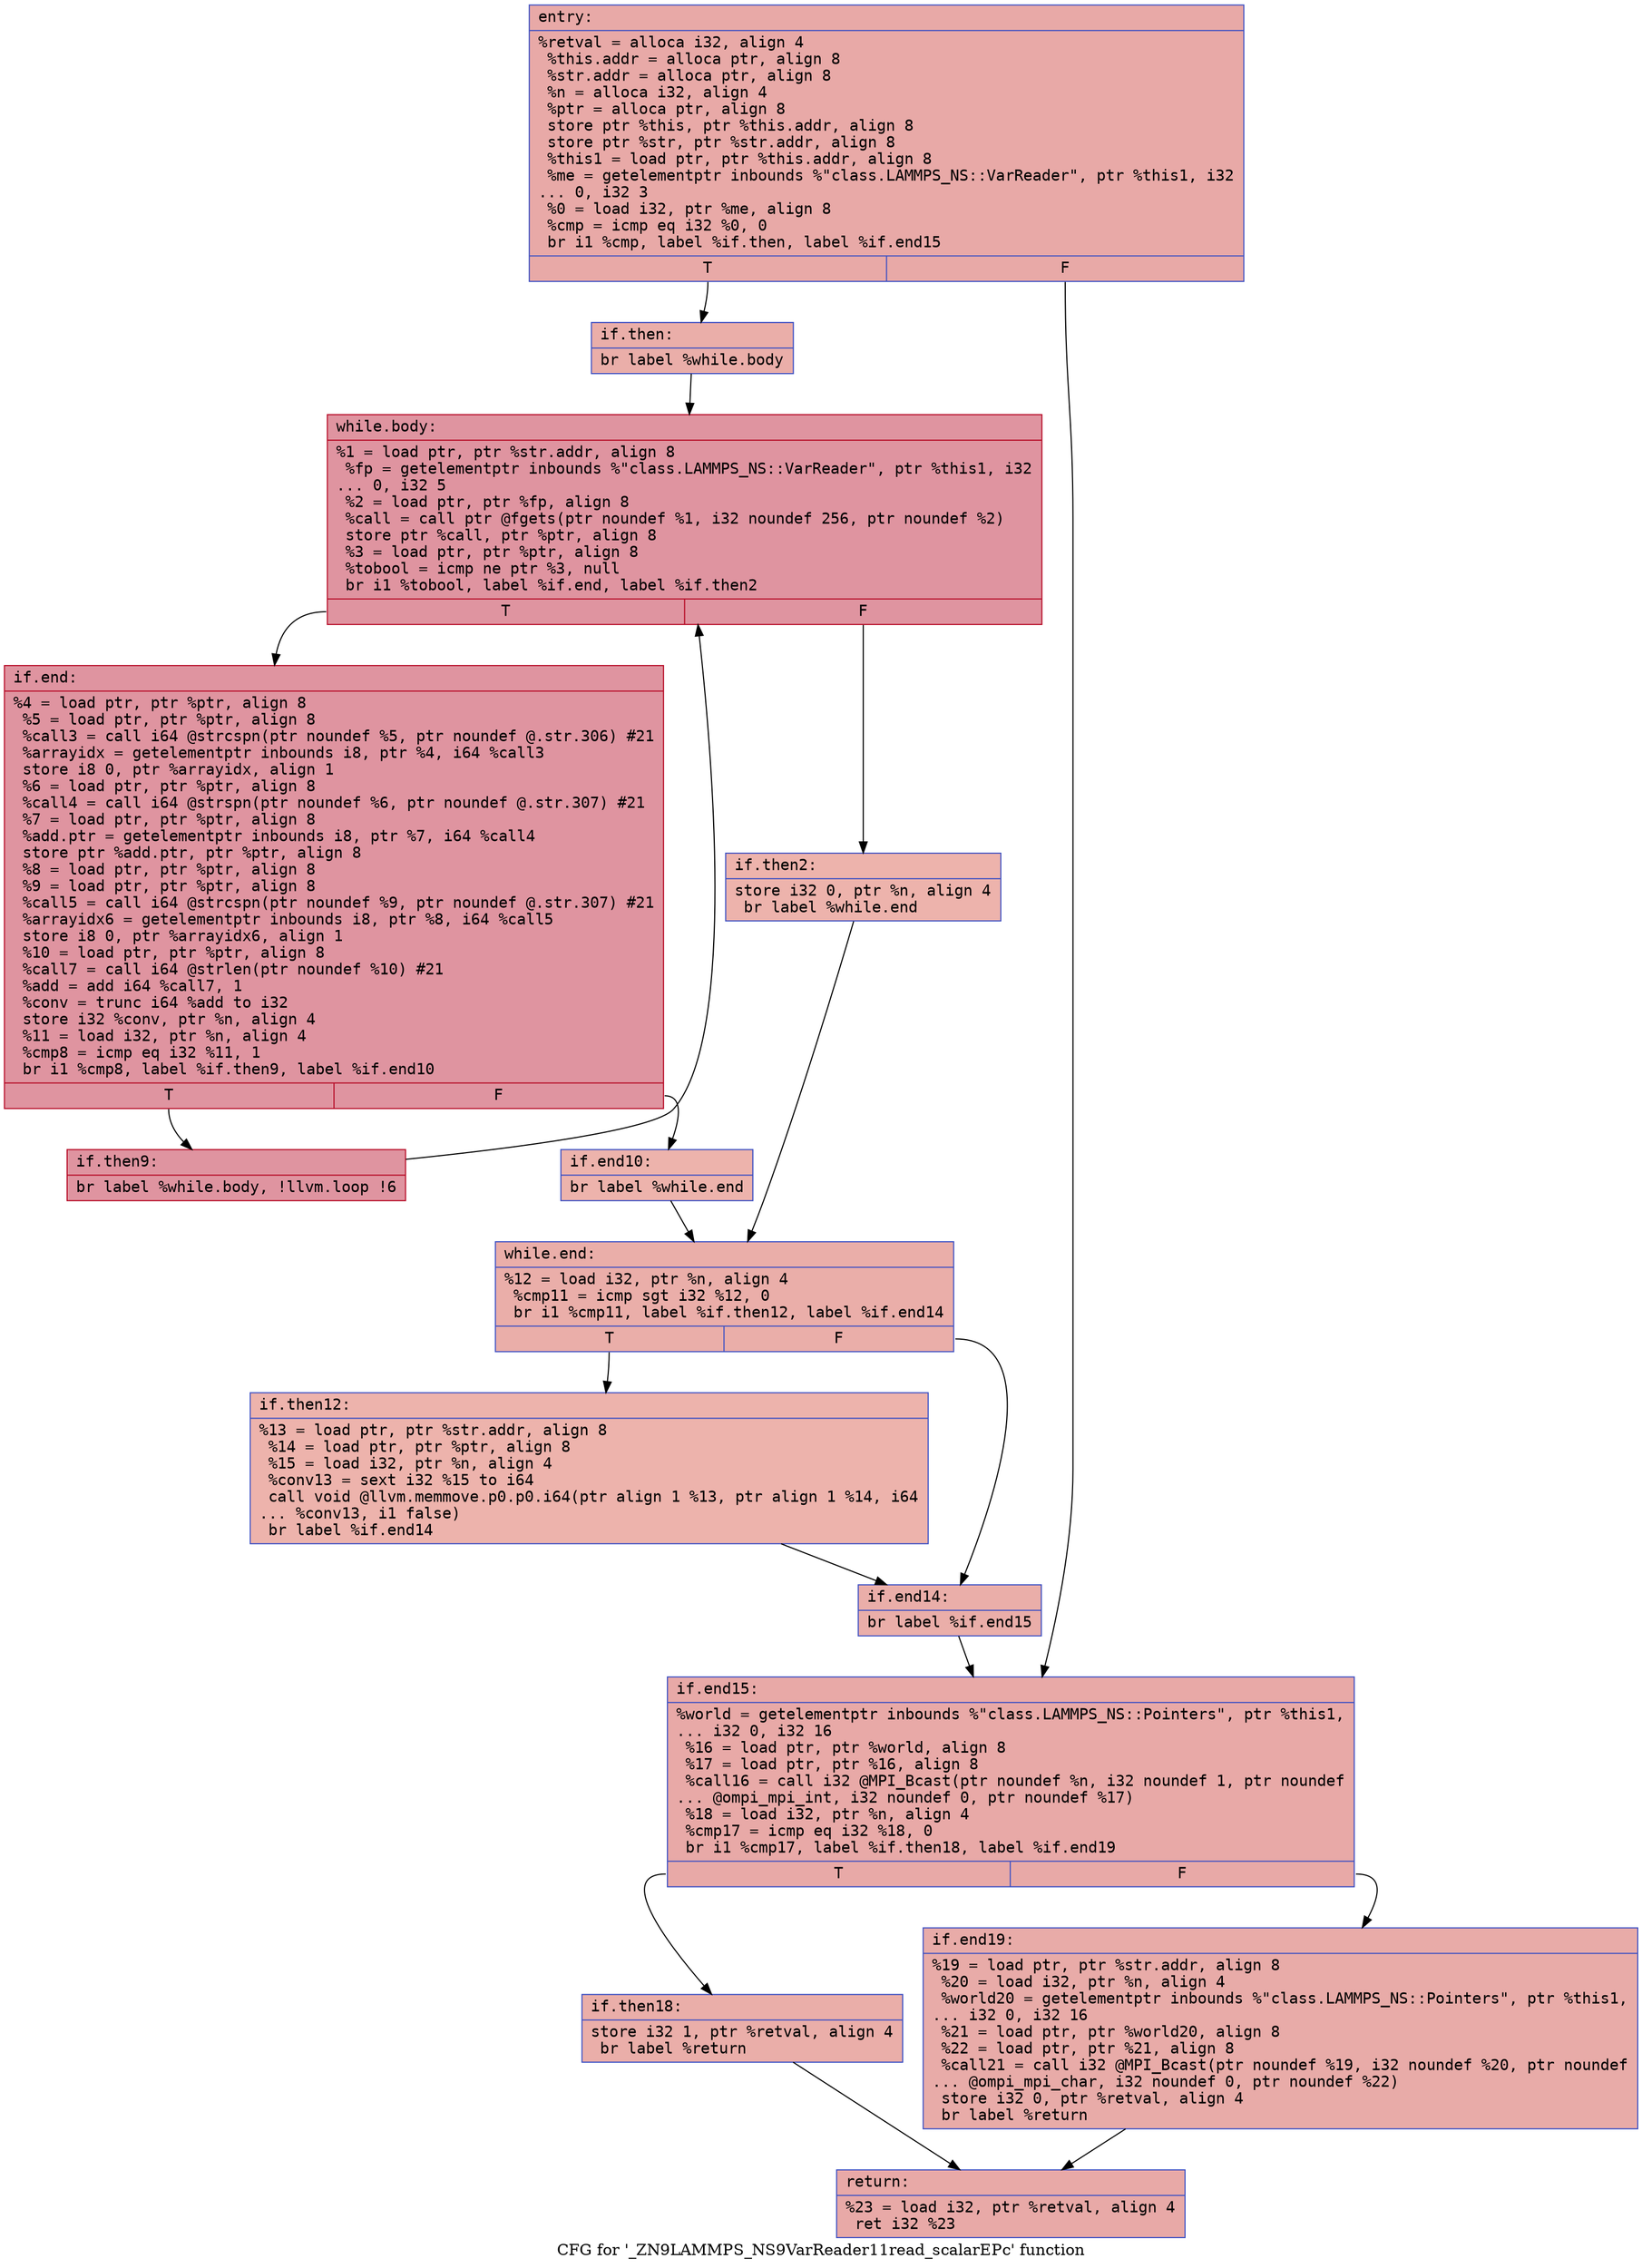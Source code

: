 digraph "CFG for '_ZN9LAMMPS_NS9VarReader11read_scalarEPc' function" {
	label="CFG for '_ZN9LAMMPS_NS9VarReader11read_scalarEPc' function";

	Node0x556bfe26cc20 [shape=record,color="#3d50c3ff", style=filled, fillcolor="#ca3b3770" fontname="Courier",label="{entry:\l|  %retval = alloca i32, align 4\l  %this.addr = alloca ptr, align 8\l  %str.addr = alloca ptr, align 8\l  %n = alloca i32, align 4\l  %ptr = alloca ptr, align 8\l  store ptr %this, ptr %this.addr, align 8\l  store ptr %str, ptr %str.addr, align 8\l  %this1 = load ptr, ptr %this.addr, align 8\l  %me = getelementptr inbounds %\"class.LAMMPS_NS::VarReader\", ptr %this1, i32\l... 0, i32 3\l  %0 = load i32, ptr %me, align 8\l  %cmp = icmp eq i32 %0, 0\l  br i1 %cmp, label %if.then, label %if.end15\l|{<s0>T|<s1>F}}"];
	Node0x556bfe26cc20:s0 -> Node0x556bfe26cfd0[tooltip="entry -> if.then\nProbability 37.50%" ];
	Node0x556bfe26cc20:s1 -> Node0x556bfe26d040[tooltip="entry -> if.end15\nProbability 62.50%" ];
	Node0x556bfe26cfd0 [shape=record,color="#3d50c3ff", style=filled, fillcolor="#d0473d70" fontname="Courier",label="{if.then:\l|  br label %while.body\l}"];
	Node0x556bfe26cfd0 -> Node0x556bfe26d310[tooltip="if.then -> while.body\nProbability 100.00%" ];
	Node0x556bfe26d310 [shape=record,color="#b70d28ff", style=filled, fillcolor="#b70d2870" fontname="Courier",label="{while.body:\l|  %1 = load ptr, ptr %str.addr, align 8\l  %fp = getelementptr inbounds %\"class.LAMMPS_NS::VarReader\", ptr %this1, i32\l... 0, i32 5\l  %2 = load ptr, ptr %fp, align 8\l  %call = call ptr @fgets(ptr noundef %1, i32 noundef 256, ptr noundef %2)\l  store ptr %call, ptr %ptr, align 8\l  %3 = load ptr, ptr %ptr, align 8\l  %tobool = icmp ne ptr %3, null\l  br i1 %tobool, label %if.end, label %if.then2\l|{<s0>T|<s1>F}}"];
	Node0x556bfe26d310:s0 -> Node0x556bfe26d800[tooltip="while.body -> if.end\nProbability 96.88%" ];
	Node0x556bfe26d310:s1 -> Node0x556bfe26d870[tooltip="while.body -> if.then2\nProbability 3.12%" ];
	Node0x556bfe26d870 [shape=record,color="#3d50c3ff", style=filled, fillcolor="#d6524470" fontname="Courier",label="{if.then2:\l|  store i32 0, ptr %n, align 4\l  br label %while.end\l}"];
	Node0x556bfe26d870 -> Node0x556bfe26da10[tooltip="if.then2 -> while.end\nProbability 100.00%" ];
	Node0x556bfe26d800 [shape=record,color="#b70d28ff", style=filled, fillcolor="#b70d2870" fontname="Courier",label="{if.end:\l|  %4 = load ptr, ptr %ptr, align 8\l  %5 = load ptr, ptr %ptr, align 8\l  %call3 = call i64 @strcspn(ptr noundef %5, ptr noundef @.str.306) #21\l  %arrayidx = getelementptr inbounds i8, ptr %4, i64 %call3\l  store i8 0, ptr %arrayidx, align 1\l  %6 = load ptr, ptr %ptr, align 8\l  %call4 = call i64 @strspn(ptr noundef %6, ptr noundef @.str.307) #21\l  %7 = load ptr, ptr %ptr, align 8\l  %add.ptr = getelementptr inbounds i8, ptr %7, i64 %call4\l  store ptr %add.ptr, ptr %ptr, align 8\l  %8 = load ptr, ptr %ptr, align 8\l  %9 = load ptr, ptr %ptr, align 8\l  %call5 = call i64 @strcspn(ptr noundef %9, ptr noundef @.str.307) #21\l  %arrayidx6 = getelementptr inbounds i8, ptr %8, i64 %call5\l  store i8 0, ptr %arrayidx6, align 1\l  %10 = load ptr, ptr %ptr, align 8\l  %call7 = call i64 @strlen(ptr noundef %10) #21\l  %add = add i64 %call7, 1\l  %conv = trunc i64 %add to i32\l  store i32 %conv, ptr %n, align 4\l  %11 = load i32, ptr %n, align 4\l  %cmp8 = icmp eq i32 %11, 1\l  br i1 %cmp8, label %if.then9, label %if.end10\l|{<s0>T|<s1>F}}"];
	Node0x556bfe26d800:s0 -> Node0x556bfe26edd0[tooltip="if.end -> if.then9\nProbability 96.88%" ];
	Node0x556bfe26d800:s1 -> Node0x556bfe26ee20[tooltip="if.end -> if.end10\nProbability 3.12%" ];
	Node0x556bfe26edd0 [shape=record,color="#b70d28ff", style=filled, fillcolor="#b70d2870" fontname="Courier",label="{if.then9:\l|  br label %while.body, !llvm.loop !6\l}"];
	Node0x556bfe26edd0 -> Node0x556bfe26d310[tooltip="if.then9 -> while.body\nProbability 100.00%" ];
	Node0x556bfe26ee20 [shape=record,color="#3d50c3ff", style=filled, fillcolor="#d6524470" fontname="Courier",label="{if.end10:\l|  br label %while.end\l}"];
	Node0x556bfe26ee20 -> Node0x556bfe26da10[tooltip="if.end10 -> while.end\nProbability 100.00%" ];
	Node0x556bfe26da10 [shape=record,color="#3d50c3ff", style=filled, fillcolor="#d0473d70" fontname="Courier",label="{while.end:\l|  %12 = load i32, ptr %n, align 4\l  %cmp11 = icmp sgt i32 %12, 0\l  br i1 %cmp11, label %if.then12, label %if.end14\l|{<s0>T|<s1>F}}"];
	Node0x556bfe26da10:s0 -> Node0x556bfe26f270[tooltip="while.end -> if.then12\nProbability 62.50%" ];
	Node0x556bfe26da10:s1 -> Node0x556bfe26f2f0[tooltip="while.end -> if.end14\nProbability 37.50%" ];
	Node0x556bfe26f270 [shape=record,color="#3d50c3ff", style=filled, fillcolor="#d6524470" fontname="Courier",label="{if.then12:\l|  %13 = load ptr, ptr %str.addr, align 8\l  %14 = load ptr, ptr %ptr, align 8\l  %15 = load i32, ptr %n, align 4\l  %conv13 = sext i32 %15 to i64\l  call void @llvm.memmove.p0.p0.i64(ptr align 1 %13, ptr align 1 %14, i64\l... %conv13, i1 false)\l  br label %if.end14\l}"];
	Node0x556bfe26f270 -> Node0x556bfe26f2f0[tooltip="if.then12 -> if.end14\nProbability 100.00%" ];
	Node0x556bfe26f2f0 [shape=record,color="#3d50c3ff", style=filled, fillcolor="#d0473d70" fontname="Courier",label="{if.end14:\l|  br label %if.end15\l}"];
	Node0x556bfe26f2f0 -> Node0x556bfe26d040[tooltip="if.end14 -> if.end15\nProbability 100.00%" ];
	Node0x556bfe26d040 [shape=record,color="#3d50c3ff", style=filled, fillcolor="#ca3b3770" fontname="Courier",label="{if.end15:\l|  %world = getelementptr inbounds %\"class.LAMMPS_NS::Pointers\", ptr %this1,\l... i32 0, i32 16\l  %16 = load ptr, ptr %world, align 8\l  %17 = load ptr, ptr %16, align 8\l  %call16 = call i32 @MPI_Bcast(ptr noundef %n, i32 noundef 1, ptr noundef\l... @ompi_mpi_int, i32 noundef 0, ptr noundef %17)\l  %18 = load i32, ptr %n, align 4\l  %cmp17 = icmp eq i32 %18, 0\l  br i1 %cmp17, label %if.then18, label %if.end19\l|{<s0>T|<s1>F}}"];
	Node0x556bfe26d040:s0 -> Node0x556bfe26fed0[tooltip="if.end15 -> if.then18\nProbability 37.50%" ];
	Node0x556bfe26d040:s1 -> Node0x556bfe26ff20[tooltip="if.end15 -> if.end19\nProbability 62.50%" ];
	Node0x556bfe26fed0 [shape=record,color="#3d50c3ff", style=filled, fillcolor="#d0473d70" fontname="Courier",label="{if.then18:\l|  store i32 1, ptr %retval, align 4\l  br label %return\l}"];
	Node0x556bfe26fed0 -> Node0x556bfe2700c0[tooltip="if.then18 -> return\nProbability 100.00%" ];
	Node0x556bfe26ff20 [shape=record,color="#3d50c3ff", style=filled, fillcolor="#cc403a70" fontname="Courier",label="{if.end19:\l|  %19 = load ptr, ptr %str.addr, align 8\l  %20 = load i32, ptr %n, align 4\l  %world20 = getelementptr inbounds %\"class.LAMMPS_NS::Pointers\", ptr %this1,\l... i32 0, i32 16\l  %21 = load ptr, ptr %world20, align 8\l  %22 = load ptr, ptr %21, align 8\l  %call21 = call i32 @MPI_Bcast(ptr noundef %19, i32 noundef %20, ptr noundef\l... @ompi_mpi_char, i32 noundef 0, ptr noundef %22)\l  store i32 0, ptr %retval, align 4\l  br label %return\l}"];
	Node0x556bfe26ff20 -> Node0x556bfe2700c0[tooltip="if.end19 -> return\nProbability 100.00%" ];
	Node0x556bfe2700c0 [shape=record,color="#3d50c3ff", style=filled, fillcolor="#ca3b3770" fontname="Courier",label="{return:\l|  %23 = load i32, ptr %retval, align 4\l  ret i32 %23\l}"];
}
